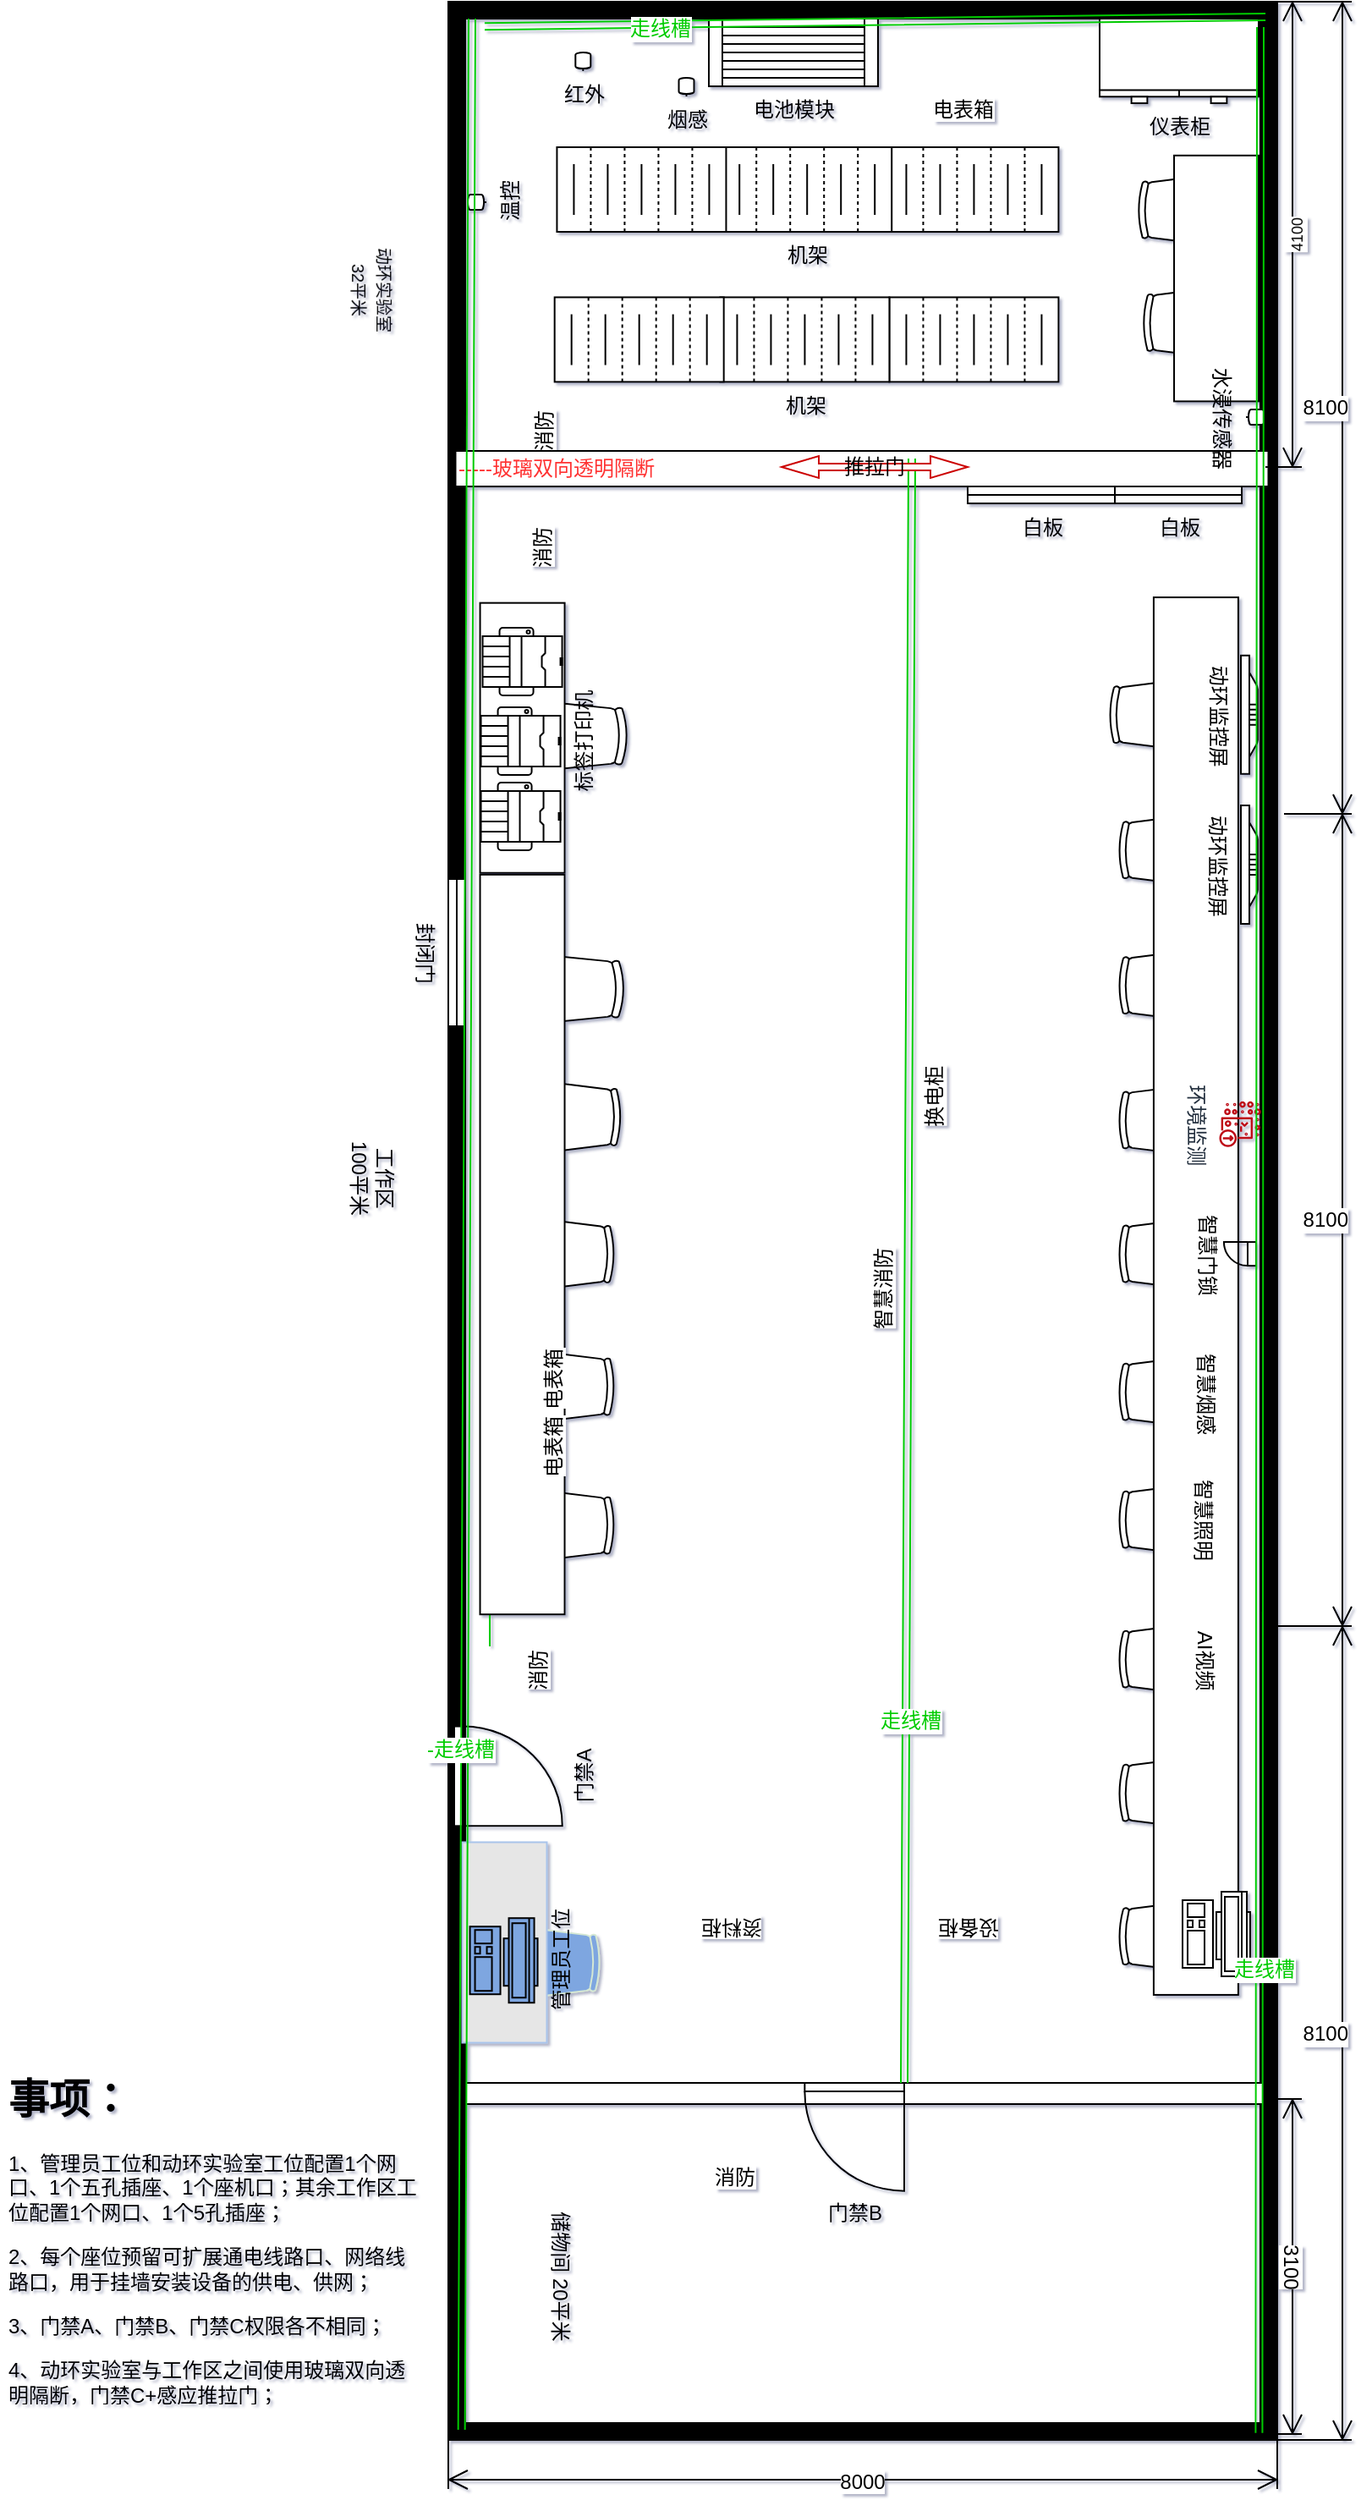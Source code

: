 <mxfile version="12.7.1" type="github">
  <diagram name="实验室配置规划 - 2" id="hIaG1d23uMoZKyvzl2Gw">
    <mxGraphModel dx="1662" dy="804" grid="1" gridSize="10" guides="1" tooltips="1" connect="1" arrows="1" fold="1" page="1" pageScale="1" pageWidth="827" pageHeight="1169" math="0" shadow="1">
      <root>
        <mxCell id="QP8rZjMDF7SxziBEXOg2-0" />
        <mxCell id="QP8rZjMDF7SxziBEXOg2-1" parent="QP8rZjMDF7SxziBEXOg2-0" />
        <mxCell id="9YrOTjthCxl5oQ5vqpAE-4" value="" style="verticalLabelPosition=bottom;html=1;verticalAlign=top;align=center;shape=mxgraph.floorplan.office_chair;shadow=0;rotation=90;" parent="QP8rZjMDF7SxziBEXOg2-1" vertex="1">
          <mxGeometry x="335.66" y="447.5" width="40" height="53" as="geometry" />
        </mxCell>
        <mxCell id="QP8rZjMDF7SxziBEXOg2-11" value="" style="verticalLabelPosition=bottom;html=1;verticalAlign=top;align=center;shape=mxgraph.floorplan.office_chair;shadow=0;rotation=-90;" parent="QP8rZjMDF7SxziBEXOg2-1" vertex="1">
          <mxGeometry x="668" y="440" width="40" height="42.78" as="geometry" />
        </mxCell>
        <mxCell id="QP8rZjMDF7SxziBEXOg2-16" value="" style="verticalLabelPosition=bottom;html=1;verticalAlign=top;align=center;shape=mxgraph.floorplan.office_chair;shadow=0;rotation=-90;" parent="QP8rZjMDF7SxziBEXOg2-1" vertex="1">
          <mxGeometry x="673.5" y="520" width="40" height="42.78" as="geometry" />
        </mxCell>
        <mxCell id="QP8rZjMDF7SxziBEXOg2-2" value="" style="verticalLabelPosition=bottom;html=1;verticalAlign=top;align=center;shape=mxgraph.floorplan.office_chair;shadow=0;rotation=-90;" parent="QP8rZjMDF7SxziBEXOg2-1" vertex="1">
          <mxGeometry x="673.5" y="600" width="40" height="42.78" as="geometry" />
        </mxCell>
        <mxCell id="QP8rZjMDF7SxziBEXOg2-3" value="" style="verticalLabelPosition=bottom;html=1;verticalAlign=top;align=center;shape=mxgraph.floorplan.office_chair;shadow=0;rotation=-90;" parent="QP8rZjMDF7SxziBEXOg2-1" vertex="1">
          <mxGeometry x="673.5" y="679.61" width="40" height="42.78" as="geometry" />
        </mxCell>
        <mxCell id="QP8rZjMDF7SxziBEXOg2-4" value="" style="verticalLabelPosition=bottom;html=1;verticalAlign=top;align=center;shape=mxgraph.floorplan.office_chair;shadow=0;rotation=-90;" parent="QP8rZjMDF7SxziBEXOg2-1" vertex="1">
          <mxGeometry x="673.5" y="758.66" width="40" height="42.78" as="geometry" />
        </mxCell>
        <mxCell id="QP8rZjMDF7SxziBEXOg2-5" value="" style="verticalLabelPosition=bottom;html=1;verticalAlign=top;align=center;shape=mxgraph.floorplan.office_chair;shadow=0;rotation=-90;" parent="QP8rZjMDF7SxziBEXOg2-1" vertex="1">
          <mxGeometry x="673.5" y="840.22" width="40" height="42.78" as="geometry" />
        </mxCell>
        <mxCell id="QP8rZjMDF7SxziBEXOg2-6" value="" style="verticalLabelPosition=bottom;html=1;verticalAlign=top;align=center;shape=mxgraph.floorplan.office_chair;shadow=0;rotation=-90;" parent="QP8rZjMDF7SxziBEXOg2-1" vertex="1">
          <mxGeometry x="673.5" y="915.72" width="40" height="42.78" as="geometry" />
        </mxCell>
        <mxCell id="QP8rZjMDF7SxziBEXOg2-7" value="" style="verticalLabelPosition=bottom;html=1;verticalAlign=top;align=center;shape=mxgraph.floorplan.office_chair;shadow=0;rotation=-90;" parent="QP8rZjMDF7SxziBEXOg2-1" vertex="1">
          <mxGeometry x="673.5" y="998.22" width="40" height="42.78" as="geometry" />
        </mxCell>
        <mxCell id="QP8rZjMDF7SxziBEXOg2-8" value="" style="verticalLabelPosition=bottom;html=1;verticalAlign=top;align=center;shape=mxgraph.floorplan.office_chair;shadow=0;rotation=-90;" parent="QP8rZjMDF7SxziBEXOg2-1" vertex="1">
          <mxGeometry x="673.5" y="1077.22" width="40" height="42.78" as="geometry" />
        </mxCell>
        <mxCell id="QP8rZjMDF7SxziBEXOg2-9" value="" style="verticalLabelPosition=bottom;html=1;verticalAlign=top;align=center;shape=mxgraph.floorplan.office_chair;shadow=0;rotation=-90;" parent="QP8rZjMDF7SxziBEXOg2-1" vertex="1">
          <mxGeometry x="673.5" y="1162" width="40" height="42.78" as="geometry" />
        </mxCell>
        <mxCell id="QP8rZjMDF7SxziBEXOg2-10" value="" style="shape=rect;shadow=0;rotation=-90;" parent="QP8rZjMDF7SxziBEXOg2-1" vertex="1">
          <mxGeometry x="305" y="780" width="825.92" height="50" as="geometry" />
        </mxCell>
        <mxCell id="QP8rZjMDF7SxziBEXOg2-12" value="" style="verticalLabelPosition=bottom;html=1;verticalAlign=top;align=center;shape=mxgraph.floorplan.office_chair;shadow=0;rotation=90;" parent="QP8rZjMDF7SxziBEXOg2-1" vertex="1">
          <mxGeometry x="336.75" y="677.66" width="40" height="43" as="geometry" />
        </mxCell>
        <mxCell id="QP8rZjMDF7SxziBEXOg2-13" value="" style="verticalLabelPosition=bottom;html=1;verticalAlign=top;align=center;shape=mxgraph.floorplan.office_chair;shadow=0;rotation=90;" parent="QP8rZjMDF7SxziBEXOg2-1" vertex="1">
          <mxGeometry x="333.78" y="597" width="40" height="53" as="geometry" />
        </mxCell>
        <mxCell id="QP8rZjMDF7SxziBEXOg2-14" value="" style="verticalLabelPosition=bottom;html=1;verticalAlign=top;align=center;shape=mxgraph.floorplan.office_chair;shadow=0;rotation=90;" parent="QP8rZjMDF7SxziBEXOg2-1" vertex="1">
          <mxGeometry x="332.84" y="837" width="40" height="43" as="geometry" />
        </mxCell>
        <mxCell id="QP8rZjMDF7SxziBEXOg2-15" value="" style="verticalLabelPosition=bottom;html=1;verticalAlign=top;align=center;shape=mxgraph.floorplan.office_chair;shadow=0;rotation=90;" parent="QP8rZjMDF7SxziBEXOg2-1" vertex="1">
          <mxGeometry x="332.84" y="758.66" width="40" height="43" as="geometry" />
        </mxCell>
        <mxCell id="QP8rZjMDF7SxziBEXOg2-17" value="" style="verticalLabelPosition=bottom;html=1;verticalAlign=top;align=center;shape=mxgraph.floorplan.wallCorner;fillColor=#000000;" parent="QP8rZjMDF7SxziBEXOg2-1" vertex="1">
          <mxGeometry x="276" y="40" width="490" height="450" as="geometry" />
        </mxCell>
        <mxCell id="QP8rZjMDF7SxziBEXOg2-18" value="" style="verticalLabelPosition=bottom;html=1;verticalAlign=top;align=center;shape=mxgraph.floorplan.wall;fillColor=#000000;direction=south;" parent="QP8rZjMDF7SxziBEXOg2-1" vertex="1">
          <mxGeometry x="276" y="452" width="10" height="438" as="geometry" />
        </mxCell>
        <mxCell id="QP8rZjMDF7SxziBEXOg2-19" value="" style="verticalLabelPosition=bottom;html=1;verticalAlign=top;align=center;shape=mxgraph.floorplan.wallU;fillColor=#000000;rotation=-180;" parent="QP8rZjMDF7SxziBEXOg2-1" vertex="1">
          <mxGeometry x="276" y="883" width="490" height="598" as="geometry" />
        </mxCell>
        <mxCell id="QP8rZjMDF7SxziBEXOg2-20" value="" style="verticalLabelPosition=bottom;html=1;verticalAlign=top;align=center;shape=mxgraph.floorplan.wall;fillColor=#000000;direction=south;" parent="QP8rZjMDF7SxziBEXOg2-1" vertex="1">
          <mxGeometry x="756" y="50" width="10" height="991" as="geometry" />
        </mxCell>
        <mxCell id="QP8rZjMDF7SxziBEXOg2-21" value="&lt;font style=&quot;font-size: 12px&quot;&gt;8000&lt;/font&gt;" style="shape=dimension;whiteSpace=wrap;html=1;align=center;points=[];verticalAlign=bottom;spacingBottom=-5;labelBackgroundColor=#ffffff" parent="QP8rZjMDF7SxziBEXOg2-1" vertex="1">
          <mxGeometry x="276" y="1470" width="490" height="40" as="geometry" />
        </mxCell>
        <mxCell id="QP8rZjMDF7SxziBEXOg2-22" value="&lt;font style=&quot;font-size: 12px&quot;&gt;8100&lt;/font&gt;" style="shape=dimension;direction=north;whiteSpace=wrap;html=1;align=right;points=[];verticalAlign=middle;labelBackgroundColor=#ffffff" parent="QP8rZjMDF7SxziBEXOg2-1" vertex="1">
          <mxGeometry x="770" y="40" width="40" height="480" as="geometry" />
        </mxCell>
        <mxCell id="QP8rZjMDF7SxziBEXOg2-23" value="&lt;font style=&quot;font-size: 12px&quot;&gt;8100&lt;/font&gt;" style="shape=dimension;direction=north;whiteSpace=wrap;html=1;align=right;points=[];verticalAlign=middle;labelBackgroundColor=#ffffff" parent="QP8rZjMDF7SxziBEXOg2-1" vertex="1">
          <mxGeometry x="764" y="1000" width="46" height="481" as="geometry" />
        </mxCell>
        <mxCell id="QP8rZjMDF7SxziBEXOg2-24" value="&lt;font style=&quot;font-size: 12px&quot;&gt;8100&lt;/font&gt;" style="shape=dimension;direction=north;whiteSpace=wrap;html=1;align=right;points=[];verticalAlign=middle;labelBackgroundColor=#ffffff" parent="QP8rZjMDF7SxziBEXOg2-1" vertex="1">
          <mxGeometry x="770" y="520" width="40" height="480" as="geometry" />
        </mxCell>
        <object label="&lt;span style=&quot;white-space: normal&quot;&gt;&lt;font color=&quot;#ff3333&quot;&gt;-----玻璃双向透明隔断&lt;/font&gt;&lt;/span&gt;" id="QP8rZjMDF7SxziBEXOg2-25">
          <mxCell style="shape=rect;dashed=0;shadow=0;html=1;whiteSpace=wrap;rotation=0;align=left;" parent="QP8rZjMDF7SxziBEXOg2-1" vertex="1">
            <mxGeometry x="280.25" y="305.5" width="480.5" height="21" as="geometry" />
          </mxCell>
        </object>
        <mxCell id="QP8rZjMDF7SxziBEXOg2-26" value="&lt;font style=&quot;font-size: 10px&quot;&gt;动环实验室&lt;br&gt;32平米&lt;/font&gt;" style="text;html=1;align=center;verticalAlign=middle;resizable=0;points=[];autosize=1;rotation=90;" parent="QP8rZjMDF7SxziBEXOg2-1" vertex="1">
          <mxGeometry x="191.06" y="195" width="80" height="30" as="geometry" />
        </mxCell>
        <mxCell id="QP8rZjMDF7SxziBEXOg2-28" value="&lt;font style=&quot;font-size: 12px&quot;&gt;3100&lt;/font&gt;" style="shape=dimension;direction=west;whiteSpace=wrap;html=1;align=center;points=[];verticalAlign=top;spacingTop=-8;labelBackgroundColor=#ffffff;rotation=90;" parent="QP8rZjMDF7SxziBEXOg2-1" vertex="1">
          <mxGeometry x="666.5" y="1363.5" width="198" height="30" as="geometry" />
        </mxCell>
        <mxCell id="QP8rZjMDF7SxziBEXOg2-29" value="&lt;font style=&quot;font-size: 12px&quot;&gt;储物间 20平米&lt;/font&gt;" style="text;html=1;align=center;verticalAlign=middle;resizable=0;points=[];autosize=1;rotation=90;" parent="QP8rZjMDF7SxziBEXOg2-1" vertex="1">
          <mxGeometry x="297.5" y="1373.5" width="90" height="20" as="geometry" />
        </mxCell>
        <mxCell id="QP8rZjMDF7SxziBEXOg2-30" value="&lt;font style=&quot;font-size: 9px&quot;&gt;4100&lt;/font&gt;" style="shape=dimension;whiteSpace=wrap;html=1;align=center;points=[];verticalAlign=bottom;spacingBottom=-5;labelBackgroundColor=#ffffff;rotation=-90;" parent="QP8rZjMDF7SxziBEXOg2-1" vertex="1">
          <mxGeometry x="632.22" y="166.78" width="275.06" height="21.5" as="geometry" />
        </mxCell>
        <mxCell id="QP8rZjMDF7SxziBEXOg2-31" value="" style="shape=rect;dashed=0;shadow=0;html=1;whiteSpace=wrap;rotation=-180;" parent="QP8rZjMDF7SxziBEXOg2-1" vertex="1">
          <mxGeometry x="286" y="1270" width="472" height="12.5" as="geometry" />
        </mxCell>
        <mxCell id="QP8rZjMDF7SxziBEXOg2-33" value="&lt;font style=&quot;font-size: 12px&quot;&gt;工作区&lt;br&gt;100平米&lt;/font&gt;" style="text;html=1;align=center;verticalAlign=middle;resizable=0;points=[];autosize=1;rotation=90;" parent="QP8rZjMDF7SxziBEXOg2-1" vertex="1">
          <mxGeometry x="201.06" y="720" width="60" height="30" as="geometry" />
        </mxCell>
        <mxCell id="QP8rZjMDF7SxziBEXOg2-34" value="门禁A" style="verticalLabelPosition=bottom;html=1;verticalAlign=top;align=center;shape=mxgraph.floorplan.doorLeft;aspect=fixed;rotation=-90;" parent="QP8rZjMDF7SxziBEXOg2-1" vertex="1">
          <mxGeometry x="281.34" y="1057.44" width="58.88" height="62.56" as="geometry" />
        </mxCell>
        <mxCell id="QP8rZjMDF7SxziBEXOg2-35" value="" style="verticalLabelPosition=bottom;align=center;dashed=0;html=1;verticalAlign=top;shape=mxgraph.pid.filters.press_filter;" parent="QP8rZjMDF7SxziBEXOg2-1" vertex="1">
          <mxGeometry x="536.72" y="126" width="100" height="50" as="geometry" />
        </mxCell>
        <mxCell id="QP8rZjMDF7SxziBEXOg2-36" value="机架" style="verticalLabelPosition=bottom;align=center;dashed=0;html=1;verticalAlign=top;shape=mxgraph.pid.filters.press_filter;" parent="QP8rZjMDF7SxziBEXOg2-1" vertex="1">
          <mxGeometry x="438.1" y="126" width="100" height="50" as="geometry" />
        </mxCell>
        <mxCell id="QP8rZjMDF7SxziBEXOg2-37" value="" style="verticalLabelPosition=bottom;align=center;dashed=0;html=1;verticalAlign=top;shape=mxgraph.pid.filters.press_filter;" parent="QP8rZjMDF7SxziBEXOg2-1" vertex="1">
          <mxGeometry x="340.22" y="126" width="100" height="50" as="geometry" />
        </mxCell>
        <mxCell id="QP8rZjMDF7SxziBEXOg2-38" value="" style="verticalLabelPosition=bottom;align=center;dashed=0;html=1;verticalAlign=top;shape=mxgraph.pid.filters.press_filter;" parent="QP8rZjMDF7SxziBEXOg2-1" vertex="1">
          <mxGeometry x="536.72" y="214.7" width="100" height="50" as="geometry" />
        </mxCell>
        <mxCell id="QP8rZjMDF7SxziBEXOg2-39" value="机架" style="verticalLabelPosition=bottom;align=center;dashed=0;html=1;verticalAlign=top;shape=mxgraph.pid.filters.press_filter;" parent="QP8rZjMDF7SxziBEXOg2-1" vertex="1">
          <mxGeometry x="436.72" y="214.7" width="100" height="50" as="geometry" />
        </mxCell>
        <mxCell id="QP8rZjMDF7SxziBEXOg2-40" value="" style="verticalLabelPosition=bottom;align=center;dashed=0;html=1;verticalAlign=top;shape=mxgraph.pid.filters.press_filter;" parent="QP8rZjMDF7SxziBEXOg2-1" vertex="1">
          <mxGeometry x="338.84" y="214.7" width="100" height="50" as="geometry" />
        </mxCell>
        <mxCell id="QP8rZjMDF7SxziBEXOg2-41" value="" style="verticalLabelPosition=bottom;html=1;verticalAlign=top;align=center;shape=mxgraph.floorplan.office_chair;shadow=0;rotation=90;" parent="QP8rZjMDF7SxziBEXOg2-1" vertex="1">
          <mxGeometry x="332.84" y="919" width="40" height="43" as="geometry" />
        </mxCell>
        <mxCell id="QP8rZjMDF7SxziBEXOg2-42" value="" style="shape=rect;shadow=0;rotation=90;" parent="QP8rZjMDF7SxziBEXOg2-1" vertex="1">
          <mxGeometry x="240.01" y="450.1" width="159.55" height="50" as="geometry" />
        </mxCell>
        <mxCell id="QP8rZjMDF7SxziBEXOg2-43" value="" style="verticalLabelPosition=bottom;html=1;verticalAlign=top;align=center;shape=mxgraph.floorplan.workstation;shadow=0;flipV=1;rotation=-90;" parent="QP8rZjMDF7SxziBEXOg2-1" vertex="1">
          <mxGeometry x="705.01" y="1162" width="50" height="40" as="geometry" />
        </mxCell>
        <mxCell id="QP8rZjMDF7SxziBEXOg2-44" value="仪表柜" style="verticalLabelPosition=bottom;html=1;verticalAlign=top;align=center;shape=mxgraph.floorplan.dresser;rotation=0;" parent="QP8rZjMDF7SxziBEXOg2-1" vertex="1">
          <mxGeometry x="661" y="50" width="94" height="50" as="geometry" />
        </mxCell>
        <mxCell id="QP8rZjMDF7SxziBEXOg2-45" value="动环监控屏" style="verticalLabelPosition=bottom;html=1;verticalAlign=top;align=center;shape=mxgraph.floorplan.flat_tv;rotation=90;" parent="QP8rZjMDF7SxziBEXOg2-1" vertex="1">
          <mxGeometry x="714.5" y="545" width="70" height="10" as="geometry" />
        </mxCell>
        <mxCell id="QP8rZjMDF7SxziBEXOg2-47" value="白板" style="verticalLabelPosition=bottom;html=1;verticalAlign=top;align=center;shape=mxgraph.floorplan.window;" parent="QP8rZjMDF7SxziBEXOg2-1" vertex="1">
          <mxGeometry x="670" y="326.5" width="75" height="10" as="geometry" />
        </mxCell>
        <mxCell id="QP8rZjMDF7SxziBEXOg2-48" value="白板" style="verticalLabelPosition=bottom;html=1;verticalAlign=top;align=center;shape=mxgraph.floorplan.window;" parent="QP8rZjMDF7SxziBEXOg2-1" vertex="1">
          <mxGeometry x="583" y="326.5" width="87" height="10" as="geometry" />
        </mxCell>
        <mxCell id="QP8rZjMDF7SxziBEXOg2-50" value="电池模块" style="shape=mxgraph.pid.heat_exchangers.fixed_straight_tubes_heat_exchanger;html=1;pointerEvents=1;align=center;verticalLabelPosition=bottom;verticalAlign=top;dashed=0;" parent="QP8rZjMDF7SxziBEXOg2-1" vertex="1">
          <mxGeometry x="430" y="50" width="100" height="40" as="geometry" />
        </mxCell>
        <mxCell id="QP8rZjMDF7SxziBEXOg2-51" value="" style="shape=image;html=1;verticalAlign=top;verticalLabelPosition=bottom;labelBackgroundColor=#ffffff;imageAspect=0;aspect=fixed;image=https://cdn0.iconfinder.com/data/icons/30-hardware-line-icons/64/Web-cam-128.png" parent="QP8rZjMDF7SxziBEXOg2-1" vertex="1">
          <mxGeometry x="736" y="50" width="20" height="20" as="geometry" />
        </mxCell>
        <mxCell id="QP8rZjMDF7SxziBEXOg2-52" value="" style="shape=image;html=1;verticalAlign=top;verticalLabelPosition=bottom;labelBackgroundColor=#ffffff;imageAspect=0;aspect=fixed;image=https://cdn0.iconfinder.com/data/icons/30-hardware-line-icons/64/Web-cam-128.png" parent="QP8rZjMDF7SxziBEXOg2-1" vertex="1">
          <mxGeometry x="286" y="321.5" width="20" height="20" as="geometry" />
        </mxCell>
        <mxCell id="QP8rZjMDF7SxziBEXOg2-53" value="" style="shape=image;html=1;verticalAlign=top;verticalLabelPosition=bottom;labelBackgroundColor=#ffffff;imageAspect=0;aspect=fixed;image=https://cdn0.iconfinder.com/data/icons/30-hardware-line-icons/64/Web-cam-128.png" parent="QP8rZjMDF7SxziBEXOg2-1" vertex="1">
          <mxGeometry x="738.5" y="1450" width="20" height="20" as="geometry" />
        </mxCell>
        <mxCell id="QP8rZjMDF7SxziBEXOg2-54" value="" style="shape=image;html=1;verticalAlign=top;verticalLabelPosition=bottom;labelBackgroundColor=#ffffff;imageAspect=0;aspect=fixed;image=https://cdn0.iconfinder.com/data/icons/30-hardware-line-icons/64/Web-cam-128.png" parent="QP8rZjMDF7SxziBEXOg2-1" vertex="1">
          <mxGeometry x="283" y="1451" width="20" height="20" as="geometry" />
        </mxCell>
        <mxCell id="QP8rZjMDF7SxziBEXOg2-55" value="" style="shape=image;html=1;verticalAlign=top;verticalLabelPosition=bottom;labelBackgroundColor=#ffffff;imageAspect=0;aspect=fixed;image=https://cdn0.iconfinder.com/data/icons/30-hardware-line-icons/64/Web-cam-128.png;direction=south;" parent="QP8rZjMDF7SxziBEXOg2-1" vertex="1">
          <mxGeometry x="283" y="1250" width="20" height="20" as="geometry" />
        </mxCell>
        <mxCell id="QP8rZjMDF7SxziBEXOg2-56" value="" style="shape=image;html=1;verticalAlign=top;verticalLabelPosition=bottom;labelBackgroundColor=#ffffff;imageAspect=0;aspect=fixed;image=https://cdn0.iconfinder.com/data/icons/30-hardware-line-icons/64/Web-cam-128.png" parent="QP8rZjMDF7SxziBEXOg2-1" vertex="1">
          <mxGeometry x="285" y="50" width="20" height="20" as="geometry" />
        </mxCell>
        <mxCell id="QP8rZjMDF7SxziBEXOg2-57" value="" style="shape=image;html=1;verticalAlign=top;verticalLabelPosition=bottom;labelBackgroundColor=#ffffff;imageAspect=0;aspect=fixed;image=https://cdn0.iconfinder.com/data/icons/30-hardware-line-icons/64/Web-cam-128.png" parent="QP8rZjMDF7SxziBEXOg2-1" vertex="1">
          <mxGeometry x="405.5" y="184.56" width="20" height="20" as="geometry" />
        </mxCell>
        <mxCell id="QP8rZjMDF7SxziBEXOg2-58" value="电表箱" style="shape=image;html=1;verticalAlign=top;verticalLabelPosition=bottom;labelBackgroundColor=#ffffff;imageAspect=0;aspect=fixed;image=https://cdn0.iconfinder.com/data/icons/30-hardware-line-icons/64/Cabinet-128.png" parent="QP8rZjMDF7SxziBEXOg2-1" vertex="1">
          <mxGeometry x="560" y="50" width="40" height="40" as="geometry" />
        </mxCell>
        <mxCell id="QP8rZjMDF7SxziBEXOg2-60" value="" style="shape=image;html=1;verticalAlign=top;verticalLabelPosition=bottom;labelBackgroundColor=#ffffff;imageAspect=0;aspect=fixed;image=https://cdn4.iconfinder.com/data/icons/office-time/512/4-128.png;rotation=-90;" parent="QP8rZjMDF7SxziBEXOg2-1" vertex="1">
          <mxGeometry x="488" y="616.66" width="62" height="62" as="geometry" />
        </mxCell>
        <mxCell id="QP8rZjMDF7SxziBEXOg2-61" value="温控" style="verticalLabelPosition=bottom;align=center;dashed=0;html=1;verticalAlign=top;shape=mxgraph.pid.piping.pulsation_dampener;rotation=-90;" parent="QP8rZjMDF7SxziBEXOg2-1" vertex="1">
          <mxGeometry x="288.5" y="153" width="9" height="11" as="geometry" />
        </mxCell>
        <mxCell id="QP8rZjMDF7SxziBEXOg2-62" value="红外" style="verticalLabelPosition=bottom;align=center;dashed=0;html=1;verticalAlign=top;shape=mxgraph.pid.piping.pulsation_dampener;rotation=0;" parent="QP8rZjMDF7SxziBEXOg2-1" vertex="1">
          <mxGeometry x="351.16" y="70" width="9" height="11" as="geometry" />
        </mxCell>
        <mxCell id="QP8rZjMDF7SxziBEXOg2-63" value="烟感" style="verticalLabelPosition=bottom;align=center;dashed=0;html=1;verticalAlign=top;shape=mxgraph.pid.piping.pulsation_dampener;rotation=0;" parent="QP8rZjMDF7SxziBEXOg2-1" vertex="1">
          <mxGeometry x="412.26" y="85" width="9" height="11" as="geometry" />
        </mxCell>
        <mxCell id="QP8rZjMDF7SxziBEXOg2-64" value="换电柜" style="shape=image;html=1;verticalAlign=top;verticalLabelPosition=bottom;labelBackgroundColor=#ffffff;imageAspect=0;aspect=fixed;image=https://cdn4.iconfinder.com/data/icons/office-time/512/4-128.png;rotation=-90;" parent="QP8rZjMDF7SxziBEXOg2-1" vertex="1">
          <mxGeometry x="488" y="656.32" width="62" height="62" as="geometry" />
        </mxCell>
        <mxCell id="QP8rZjMDF7SxziBEXOg2-65" value="" style="shape=image;html=1;verticalAlign=top;verticalLabelPosition=bottom;labelBackgroundColor=#ffffff;imageAspect=0;aspect=fixed;image=https://cdn4.iconfinder.com/data/icons/office-time/512/4-128.png;rotation=-90;" parent="QP8rZjMDF7SxziBEXOg2-1" vertex="1">
          <mxGeometry x="488" y="696.66" width="62" height="62" as="geometry" />
        </mxCell>
        <mxCell id="QP8rZjMDF7SxziBEXOg2-66" value="" style="shape=image;html=1;verticalAlign=top;verticalLabelPosition=bottom;labelBackgroundColor=#ffffff;imageAspect=0;aspect=fixed;image=https://cdn0.iconfinder.com/data/icons/30-hardware-line-icons/64/Web-cam-128.png" parent="QP8rZjMDF7SxziBEXOg2-1" vertex="1">
          <mxGeometry x="735" y="1250" width="20" height="20" as="geometry" />
        </mxCell>
        <mxCell id="QP8rZjMDF7SxziBEXOg2-67" value="标签打印机" style="verticalLabelPosition=bottom;html=1;verticalAlign=top;align=center;shape=mxgraph.floorplan.printer;rotation=-90;" parent="QP8rZjMDF7SxziBEXOg2-1" vertex="1">
          <mxGeometry x="298.78" y="453.5" width="40" height="47" as="geometry" />
        </mxCell>
        <mxCell id="QP8rZjMDF7SxziBEXOg2-68" value="" style="verticalLabelPosition=bottom;html=1;verticalAlign=top;align=center;shape=mxgraph.floorplan.printer;rotation=-90;" parent="QP8rZjMDF7SxziBEXOg2-1" vertex="1">
          <mxGeometry x="299.78" y="406.5" width="40" height="47" as="geometry" />
        </mxCell>
        <mxCell id="QP8rZjMDF7SxziBEXOg2-69" value="" style="verticalLabelPosition=bottom;html=1;verticalAlign=top;align=center;shape=mxgraph.floorplan.printer;rotation=-90;" parent="QP8rZjMDF7SxziBEXOg2-1" vertex="1">
          <mxGeometry x="298.78" y="498" width="40" height="47" as="geometry" />
        </mxCell>
        <mxCell id="QP8rZjMDF7SxziBEXOg2-72" value="设备柜" style="shape=image;html=1;verticalAlign=top;verticalLabelPosition=bottom;labelBackgroundColor=#ffffff;imageAspect=0;aspect=fixed;image=https://cdn3.iconfinder.com/data/icons/lined-office-1/64/Artboard_11-128.png;rotation=-180;" parent="QP8rZjMDF7SxziBEXOg2-1" vertex="1">
          <mxGeometry x="545.5" y="1192" width="78" height="78" as="geometry" />
        </mxCell>
        <mxCell id="QP8rZjMDF7SxziBEXOg2-73" value="资料柜" style="shape=image;html=1;verticalAlign=top;verticalLabelPosition=bottom;labelBackgroundColor=#ffffff;imageAspect=0;aspect=fixed;image=https://cdn3.iconfinder.com/data/icons/lined-office-1/64/Artboard_11-128.png;rotation=-180;" parent="QP8rZjMDF7SxziBEXOg2-1" vertex="1">
          <mxGeometry x="405.5" y="1192" width="78" height="78" as="geometry" />
        </mxCell>
        <mxCell id="QP8rZjMDF7SxziBEXOg2-74" value="智慧照明" style="shape=image;html=1;verticalAlign=top;verticalLabelPosition=bottom;labelBackgroundColor=#ffffff;imageAspect=0;aspect=fixed;image=https://cdn3.iconfinder.com/data/icons/android-ui-5/10/16-128.png;rotation=90;" parent="QP8rZjMDF7SxziBEXOg2-1" vertex="1">
          <mxGeometry x="736.05" y="919.61" width="35" height="35" as="geometry" />
        </mxCell>
        <mxCell id="QP8rZjMDF7SxziBEXOg2-75" value="智慧消防" style="shape=image;html=1;verticalAlign=top;verticalLabelPosition=bottom;labelBackgroundColor=#ffffff;imageAspect=0;aspect=fixed;image=https://cdn2.iconfinder.com/data/icons/font-awesome/1792/fire-extinguisher-128.png;rotation=-90;fillColor=#CC0000;strokeColor=#CC0000;shadow=0;" parent="QP8rZjMDF7SxziBEXOg2-1" vertex="1">
          <mxGeometry x="492.26" y="787.5" width="27.53" height="27.53" as="geometry" />
        </mxCell>
        <mxCell id="QP8rZjMDF7SxziBEXOg2-76" value="消防" style="shape=image;html=1;verticalAlign=top;verticalLabelPosition=bottom;labelBackgroundColor=#ffffff;imageAspect=0;aspect=fixed;image=https://cdn2.iconfinder.com/data/icons/font-awesome/1792/fire-extinguisher-128.png;rotation=-90;" parent="QP8rZjMDF7SxziBEXOg2-1" vertex="1">
          <mxGeometry x="288.5" y="349" width="29" height="29" as="geometry" />
        </mxCell>
        <mxCell id="QP8rZjMDF7SxziBEXOg2-77" value="智慧烟感" style="shape=image;html=1;verticalAlign=top;verticalLabelPosition=bottom;labelBackgroundColor=#ffffff;imageAspect=0;aspect=fixed;image=https://cdn4.iconfinder.com/data/icons/winter-1-2/512/Winter-36-128.png;rotation=90;" parent="QP8rZjMDF7SxziBEXOg2-1" vertex="1">
          <mxGeometry x="737.53" y="848" width="28" height="28" as="geometry" />
        </mxCell>
        <mxCell id="QP8rZjMDF7SxziBEXOg2-78" value="环境监测" style="outlineConnect=0;fontColor=#232F3E;gradientColor=none;fillColor=#BE0917;strokeColor=none;dashed=0;verticalLabelPosition=bottom;verticalAlign=top;align=center;html=1;fontSize=12;fontStyle=0;aspect=fixed;pointerEvents=1;shape=mxgraph.aws4.development_environment;rotation=90;" parent="QP8rZjMDF7SxziBEXOg2-1" vertex="1">
          <mxGeometry x="730.52" y="691.07" width="27.01" height="24.59" as="geometry" />
        </mxCell>
        <mxCell id="QP8rZjMDF7SxziBEXOg2-79" value="智慧门锁" style="verticalLabelPosition=bottom;html=1;verticalAlign=top;align=center;shape=mxgraph.floorplan.doorLeft;aspect=fixed;rotation=90;" parent="QP8rZjMDF7SxziBEXOg2-1" vertex="1">
          <mxGeometry x="739.04" y="772.6" width="14.02" height="14.9" as="geometry" />
        </mxCell>
        <mxCell id="QP8rZjMDF7SxziBEXOg2-80" value="" style="verticalLabelPosition=bottom;html=1;verticalAlign=top;align=center;shape=mxgraph.floorplan.office_chair;shadow=0;rotation=-90;" parent="QP8rZjMDF7SxziBEXOg2-1" vertex="1">
          <mxGeometry x="685.03" y="141.56" width="40" height="43" as="geometry" />
        </mxCell>
        <mxCell id="QP8rZjMDF7SxziBEXOg2-81" value="" style="verticalLabelPosition=bottom;html=1;verticalAlign=top;align=center;shape=mxgraph.floorplan.office_chair;shadow=0;rotation=-90;" parent="QP8rZjMDF7SxziBEXOg2-1" vertex="1">
          <mxGeometry x="688" y="208.2" width="40" height="43" as="geometry" />
        </mxCell>
        <mxCell id="QP8rZjMDF7SxziBEXOg2-82" value="" style="shape=rect;shadow=0;rotation=-90;" parent="QP8rZjMDF7SxziBEXOg2-1" vertex="1">
          <mxGeometry x="657.36" y="178.55" width="145.31" height="50" as="geometry" />
        </mxCell>
        <mxCell id="QP8rZjMDF7SxziBEXOg2-83" value="&lt;blockquote style=&quot;margin: 0 0 0 40px ; border: none ; padding: 0px&quot;&gt;&lt;br&gt;&lt;/blockquote&gt;" style="verticalLabelPosition=bottom;html=1;verticalAlign=top;align=center;shape=mxgraph.floorplan.office_chair;shadow=0;rotation=90;strokeColor=#D5E8D4;fillColor=#7EA6E0;" parent="QP8rZjMDF7SxziBEXOg2-1" vertex="1">
          <mxGeometry x="324.5" y="1177.61" width="40" height="42.78" as="geometry" />
        </mxCell>
        <mxCell id="QP8rZjMDF7SxziBEXOg2-84" value="" style="shape=rect;shadow=0;rotation=90;strokeColor=#A9C4EB;fillColor=#E6E6E6;" parent="QP8rZjMDF7SxziBEXOg2-1" vertex="1">
          <mxGeometry x="250" y="1162" width="118.5" height="50" as="geometry" />
        </mxCell>
        <mxCell id="QP8rZjMDF7SxziBEXOg2-85" value="管理员工位" style="verticalLabelPosition=bottom;html=1;verticalAlign=top;align=center;shape=mxgraph.floorplan.workstation;shadow=0;flipV=1;rotation=-90;fillColor=#7EA6E0;" parent="QP8rZjMDF7SxziBEXOg2-1" vertex="1">
          <mxGeometry x="283.78" y="1177.61" width="50" height="40" as="geometry" />
        </mxCell>
        <mxCell id="QP8rZjMDF7SxziBEXOg2-86" value="AI视频" style="shape=image;html=1;verticalAlign=top;verticalLabelPosition=bottom;labelBackgroundColor=#ffffff;imageAspect=0;aspect=fixed;image=https://cdn0.iconfinder.com/data/icons/30-hardware-line-icons/64/Web-cam-128.png;rotation=90;direction=south;" parent="QP8rZjMDF7SxziBEXOg2-1" vertex="1">
          <mxGeometry x="737.53" y="1009.61" width="20" height="20" as="geometry" />
        </mxCell>
        <mxCell id="QP8rZjMDF7SxziBEXOg2-87" value="门禁B" style="verticalLabelPosition=bottom;html=1;verticalAlign=top;align=center;shape=mxgraph.floorplan.doorRight;aspect=fixed;rotation=0;" parent="QP8rZjMDF7SxziBEXOg2-1" vertex="1">
          <mxGeometry x="486.67" y="1270" width="58.83" height="62.5" as="geometry" />
        </mxCell>
        <mxCell id="Wc7Hmv9MGM2-WGiG5JiD-24" value="" style="edgeStyle=orthogonalEdgeStyle;rounded=0;orthogonalLoop=1;jettySize=auto;html=1;strokeColor=#00CC00;fillColor=#00CC00;" edge="1" parent="QP8rZjMDF7SxziBEXOg2-1" source="QP8rZjMDF7SxziBEXOg2-88">
          <mxGeometry relative="1" as="geometry">
            <mxPoint x="299.5" y="962" as="targetPoint" />
          </mxGeometry>
        </mxCell>
        <mxCell id="QP8rZjMDF7SxziBEXOg2-88" value="消防" style="shape=image;html=1;verticalAlign=top;verticalLabelPosition=bottom;labelBackgroundColor=#ffffff;imageAspect=0;aspect=fixed;image=https://cdn2.iconfinder.com/data/icons/font-awesome/1792/fire-extinguisher-128.png;rotation=-90;" parent="QP8rZjMDF7SxziBEXOg2-1" vertex="1">
          <mxGeometry x="286" y="1012" width="29" height="29" as="geometry" />
        </mxCell>
        <mxCell id="QP8rZjMDF7SxziBEXOg2-89" value="消防" style="shape=image;html=1;verticalAlign=top;verticalLabelPosition=bottom;labelBackgroundColor=#ffffff;imageAspect=0;aspect=fixed;image=https://cdn2.iconfinder.com/data/icons/font-awesome/1792/fire-extinguisher-128.png;rotation=-90;" parent="QP8rZjMDF7SxziBEXOg2-1" vertex="1">
          <mxGeometry x="289.5" y="280" width="29" height="29" as="geometry" />
        </mxCell>
        <mxCell id="QP8rZjMDF7SxziBEXOg2-90" value="消防" style="shape=image;html=1;verticalAlign=top;verticalLabelPosition=bottom;labelBackgroundColor=#ffffff;imageAspect=0;aspect=fixed;image=https://cdn2.iconfinder.com/data/icons/font-awesome/1792/fire-extinguisher-128.png;rotation=0;" parent="QP8rZjMDF7SxziBEXOg2-1" vertex="1">
          <mxGeometry x="430" y="1282.5" width="29" height="29" as="geometry" />
        </mxCell>
        <mxCell id="QP8rZjMDF7SxziBEXOg2-91" value="" style="shape=image;html=1;verticalAlign=top;verticalLabelPosition=bottom;labelBackgroundColor=#ffffff;imageAspect=0;aspect=fixed;image=https://cdn0.iconfinder.com/data/icons/30-hardware-line-icons/64/Web-cam-128.png;rotation=90;" parent="QP8rZjMDF7SxziBEXOg2-1" vertex="1">
          <mxGeometry x="739.04" y="1029.61" width="20" height="20" as="geometry" />
        </mxCell>
        <mxCell id="QP8rZjMDF7SxziBEXOg2-92" value="" style="shape=image;html=1;verticalAlign=top;verticalLabelPosition=bottom;labelBackgroundColor=#ffffff;imageAspect=0;aspect=fixed;image=https://cdn0.iconfinder.com/data/icons/30-hardware-line-icons/64/Web-cam-128.png;rotation=90;" parent="QP8rZjMDF7SxziBEXOg2-1" vertex="1">
          <mxGeometry x="736.05" y="989.61" width="20" height="20" as="geometry" />
        </mxCell>
        <mxCell id="9YrOTjthCxl5oQ5vqpAE-0" value="" style="shape=link;html=1;exitX=1;exitY=0;exitDx=0;exitDy=0;fillColor=#00CC00;strokeColor=#00CC00;" parent="QP8rZjMDF7SxziBEXOg2-1" source="QP8rZjMDF7SxziBEXOg2-72" edge="1">
          <mxGeometry width="50" height="50" relative="1" as="geometry">
            <mxPoint x="545.5" y="949" as="sourcePoint" />
            <mxPoint x="550" y="310" as="targetPoint" />
          </mxGeometry>
        </mxCell>
        <mxCell id="9YrOTjthCxl5oQ5vqpAE-1" value="&lt;font color=&quot;#00cc00&quot;&gt;走线槽&lt;/font&gt;" style="text;html=1;align=center;verticalAlign=middle;resizable=0;points=[];labelBackgroundColor=#ffffff;" parent="9YrOTjthCxl5oQ5vqpAE-0" vertex="1" connectable="0">
          <mxGeometry x="-0.554" y="-2" relative="1" as="geometry">
            <mxPoint as="offset" />
          </mxGeometry>
        </mxCell>
        <mxCell id="9YrOTjthCxl5oQ5vqpAE-2" value="封闭门" style="verticalLabelPosition=bottom;html=1;verticalAlign=top;align=center;shape=mxgraph.floorplan.window;rotation=90;" parent="QP8rZjMDF7SxziBEXOg2-1" vertex="1">
          <mxGeometry x="237.5" y="597" width="87" height="10" as="geometry" />
        </mxCell>
        <mxCell id="9YrOTjthCxl5oQ5vqpAE-3" value="" style="shape=rect;shadow=0;rotation=90;" parent="QP8rZjMDF7SxziBEXOg2-1" vertex="1">
          <mxGeometry x="101.18" y="749.51" width="437.19" height="50" as="geometry" />
        </mxCell>
        <mxCell id="QP8rZjMDF7SxziBEXOg2-59" value="电表箱" style="shape=image;html=1;verticalAlign=top;verticalLabelPosition=bottom;labelBackgroundColor=#ffffff;imageAspect=0;aspect=fixed;image=https://cdn0.iconfinder.com/data/icons/30-hardware-line-icons/64/Cabinet-128.png;rotation=-90;" parent="QP8rZjMDF7SxziBEXOg2-1" vertex="1">
          <mxGeometry x="274.5" y="830" width="50" height="50" as="geometry" />
        </mxCell>
        <mxCell id="QP8rZjMDF7SxziBEXOg2-70" value="电表箱" style="shape=image;html=1;verticalAlign=top;verticalLabelPosition=bottom;labelBackgroundColor=#ffffff;imageAspect=0;aspect=fixed;image=https://cdn0.iconfinder.com/data/icons/30-hardware-line-icons/64/Cabinet-128.png;rotation=-90;" parent="QP8rZjMDF7SxziBEXOg2-1" vertex="1">
          <mxGeometry x="274.5" y="870" width="50" height="50" as="geometry" />
        </mxCell>
        <mxCell id="9YrOTjthCxl5oQ5vqpAE-7" value="动环监控屏" style="verticalLabelPosition=bottom;html=1;verticalAlign=top;align=center;shape=mxgraph.floorplan.flat_tv;rotation=90;" parent="QP8rZjMDF7SxziBEXOg2-1" vertex="1">
          <mxGeometry x="714.5" y="456.39" width="70" height="10" as="geometry" />
        </mxCell>
        <mxCell id="QP8rZjMDF7SxziBEXOg2-49" value="水浸传感器" style="verticalLabelPosition=bottom;align=center;dashed=0;html=1;verticalAlign=top;shape=mxgraph.pid.piping.pulsation_dampener;rotation=90;" parent="QP8rZjMDF7SxziBEXOg2-1" vertex="1">
          <mxGeometry x="748.53" y="280" width="9" height="11" as="geometry" />
        </mxCell>
        <mxCell id="Wc7Hmv9MGM2-WGiG5JiD-7" value="" style="shape=link;html=1;entryX=0.005;entryY=1;entryDx=0;entryDy=0;entryPerimeter=0;fillColor=#00CC00;strokeColor=#00CC00;exitX=0.022;exitY=0.007;exitDx=0;exitDy=0;exitPerimeter=0;" edge="1" parent="QP8rZjMDF7SxziBEXOg2-1" source="QP8rZjMDF7SxziBEXOg2-19" target="QP8rZjMDF7SxziBEXOg2-20">
          <mxGeometry width="50" height="50" relative="1" as="geometry">
            <mxPoint x="752" y="1260" as="sourcePoint" />
            <mxPoint x="752.012" y="321.272" as="targetPoint" />
          </mxGeometry>
        </mxCell>
        <mxCell id="Wc7Hmv9MGM2-WGiG5JiD-8" value="&lt;font color=&quot;#00cc00&quot;&gt;走线槽&lt;/font&gt;" style="text;html=1;align=center;verticalAlign=middle;resizable=0;points=[];labelBackgroundColor=#ffffff;" vertex="1" connectable="0" parent="Wc7Hmv9MGM2-WGiG5JiD-7">
          <mxGeometry x="-0.554" y="-2" relative="1" as="geometry">
            <mxPoint x="0.21" y="42.73" as="offset" />
          </mxGeometry>
        </mxCell>
        <mxCell id="Wc7Hmv9MGM2-WGiG5JiD-9" value="" style="shape=link;html=1;entryX=0.25;entryY=0;entryDx=0;entryDy=0;strokeColor=#00CC00;fillColor=#00CC00;exitX=0.984;exitY=0.01;exitDx=0;exitDy=0;exitPerimeter=0;" edge="1" parent="QP8rZjMDF7SxziBEXOg2-1" source="QP8rZjMDF7SxziBEXOg2-19" target="QP8rZjMDF7SxziBEXOg2-56">
          <mxGeometry width="50" height="50" relative="1" as="geometry">
            <mxPoint x="292" y="1020" as="sourcePoint" />
            <mxPoint x="292.252" y="321.272" as="targetPoint" />
          </mxGeometry>
        </mxCell>
        <mxCell id="Wc7Hmv9MGM2-WGiG5JiD-10" value="&lt;font color=&quot;#00cc00&quot;&gt;-走线槽&lt;/font&gt;" style="text;html=1;align=center;verticalAlign=middle;resizable=0;points=[];labelBackgroundColor=#ffffff;" vertex="1" connectable="0" parent="Wc7Hmv9MGM2-WGiG5JiD-9">
          <mxGeometry x="-0.554" y="-2" relative="1" as="geometry">
            <mxPoint x="-4.06" y="-83.84" as="offset" />
          </mxGeometry>
        </mxCell>
        <mxCell id="Wc7Hmv9MGM2-WGiG5JiD-14" value="&lt;h1&gt;事项：&lt;/h1&gt;&lt;p&gt;1、管理员工位和动环实验室工位配置1个网口、1个五孔插座、1个座机口；其余工作区工位配置1个网口、1个5孔插座；&lt;/p&gt;&lt;p&gt;2、每个座位预留可扩展通电线路口、网络线路口，用于挂墙安装设备的供电、供网；&lt;/p&gt;&lt;p&gt;3、门禁A、门禁B、门禁C权限各不相同；&lt;/p&gt;&lt;p&gt;4、动环实验室与工作区之间使用玻璃双向透明隔断，门禁C+感应推拉门；&lt;/p&gt;" style="text;html=1;strokeColor=none;fillColor=none;spacing=5;spacingTop=-20;whiteSpace=wrap;overflow=hidden;rounded=0;" vertex="1" parent="QP8rZjMDF7SxziBEXOg2-1">
          <mxGeometry x="11.06" y="1260" width="250" height="200" as="geometry" />
        </mxCell>
        <mxCell id="Wc7Hmv9MGM2-WGiG5JiD-27" value="" style="shape=link;html=1;fillColor=#00CC00;strokeColor=#00CC00;entryX=1.043;entryY=-0.02;entryDx=0;entryDy=0;entryPerimeter=0;" edge="1" parent="QP8rZjMDF7SxziBEXOg2-1" target="QP8rZjMDF7SxziBEXOg2-44">
          <mxGeometry width="50" height="50" relative="1" as="geometry">
            <mxPoint x="297.5" y="54.57" as="sourcePoint" />
            <mxPoint x="697.5" y="50.0" as="targetPoint" />
          </mxGeometry>
        </mxCell>
        <mxCell id="Wc7Hmv9MGM2-WGiG5JiD-28" value="&lt;font color=&quot;#00cc00&quot;&gt;走线槽&lt;/font&gt;" style="text;html=1;align=center;verticalAlign=middle;resizable=0;points=[];labelBackgroundColor=#ffffff;" vertex="1" connectable="0" parent="Wc7Hmv9MGM2-WGiG5JiD-27">
          <mxGeometry x="-0.554" y="-2" relative="1" as="geometry">
            <mxPoint as="offset" />
          </mxGeometry>
        </mxCell>
        <mxCell id="Wc7Hmv9MGM2-WGiG5JiD-138" value="推拉门" style="shape=doubleArrow;whiteSpace=wrap;html=1;shadow=0;strokeColor=#CC0000;fillColor=#FFFFFF;" vertex="1" parent="QP8rZjMDF7SxziBEXOg2-1">
          <mxGeometry x="473" y="308.5" width="110" height="13" as="geometry" />
        </mxCell>
        <mxCell id="QP8rZjMDF7SxziBEXOg2-93" value="Untitled Layer" parent="QP8rZjMDF7SxziBEXOg2-0" />
      </root>
    </mxGraphModel>
  </diagram>
</mxfile>
